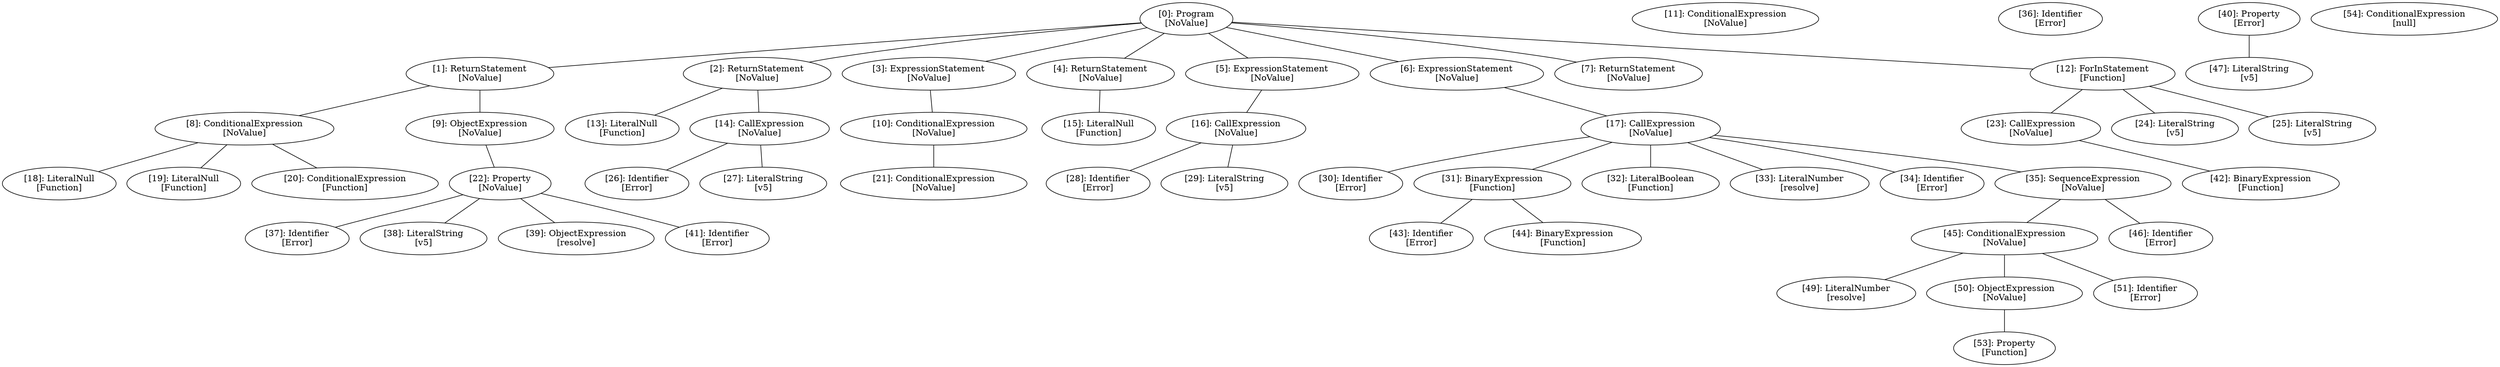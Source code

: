 // Result
graph {
	0 [label="[0]: Program
[NoValue]"]
	1 [label="[1]: ReturnStatement
[NoValue]"]
	2 [label="[2]: ReturnStatement
[NoValue]"]
	3 [label="[3]: ExpressionStatement
[NoValue]"]
	4 [label="[4]: ReturnStatement
[NoValue]"]
	5 [label="[5]: ExpressionStatement
[NoValue]"]
	6 [label="[6]: ExpressionStatement
[NoValue]"]
	7 [label="[7]: ReturnStatement
[NoValue]"]
	8 [label="[8]: ConditionalExpression
[NoValue]"]
	9 [label="[9]: ObjectExpression
[NoValue]"]
	10 [label="[10]: ConditionalExpression
[NoValue]"]
	11 [label="[11]: ConditionalExpression
[NoValue]"]
	12 [label="[12]: ForInStatement
[Function]"]
	13 [label="[13]: LiteralNull
[Function]"]
	14 [label="[14]: CallExpression
[NoValue]"]
	15 [label="[15]: LiteralNull
[Function]"]
	16 [label="[16]: CallExpression
[NoValue]"]
	17 [label="[17]: CallExpression
[NoValue]"]
	18 [label="[18]: LiteralNull
[Function]"]
	19 [label="[19]: LiteralNull
[Function]"]
	20 [label="[20]: ConditionalExpression
[Function]"]
	21 [label="[21]: ConditionalExpression
[NoValue]"]
	22 [label="[22]: Property
[NoValue]"]
	23 [label="[23]: CallExpression
[NoValue]"]
	24 [label="[24]: LiteralString
[v5]"]
	25 [label="[25]: LiteralString
[v5]"]
	26 [label="[26]: Identifier
[Error]"]
	27 [label="[27]: LiteralString
[v5]"]
	28 [label="[28]: Identifier
[Error]"]
	29 [label="[29]: LiteralString
[v5]"]
	30 [label="[30]: Identifier
[Error]"]
	31 [label="[31]: BinaryExpression
[Function]"]
	32 [label="[32]: LiteralBoolean
[Function]"]
	33 [label="[33]: LiteralNumber
[resolve]"]
	34 [label="[34]: Identifier
[Error]"]
	35 [label="[35]: SequenceExpression
[NoValue]"]
	36 [label="[36]: Identifier
[Error]"]
	37 [label="[37]: Identifier
[Error]"]
	38 [label="[38]: LiteralString
[v5]"]
	39 [label="[39]: ObjectExpression
[resolve]"]
	40 [label="[40]: Property
[Error]"]
	41 [label="[41]: Identifier
[Error]"]
	42 [label="[42]: BinaryExpression
[Function]"]
	43 [label="[43]: Identifier
[Error]"]
	44 [label="[44]: BinaryExpression
[Function]"]
	45 [label="[45]: ConditionalExpression
[NoValue]"]
	46 [label="[46]: Identifier
[Error]"]
	47 [label="[47]: LiteralString
[v5]"]
	49 [label="[49]: LiteralNumber
[resolve]"]
	50 [label="[50]: ObjectExpression
[NoValue]"]
	51 [label="[51]: Identifier
[Error]"]
	53 [label="[53]: Property
[Function]"]
	54 [label="[54]: ConditionalExpression
[null]"]
	0 -- 1
	0 -- 2
	0 -- 3
	0 -- 4
	0 -- 5
	0 -- 6
	0 -- 7
	0 -- 12
	1 -- 8
	1 -- 9
	2 -- 13
	2 -- 14
	3 -- 10
	4 -- 15
	5 -- 16
	6 -- 17
	8 -- 18
	8 -- 19
	8 -- 20
	9 -- 22
	10 -- 21
	12 -- 23
	12 -- 24
	12 -- 25
	14 -- 26
	14 -- 27
	16 -- 28
	16 -- 29
	17 -- 30
	17 -- 31
	17 -- 32
	17 -- 33
	17 -- 34
	17 -- 35
	22 -- 37
	22 -- 38
	22 -- 39
	22 -- 41
	23 -- 42
	31 -- 43
	31 -- 44
	35 -- 45
	35 -- 46
	40 -- 47
	45 -- 49
	45 -- 50
	45 -- 51
	50 -- 53
}
